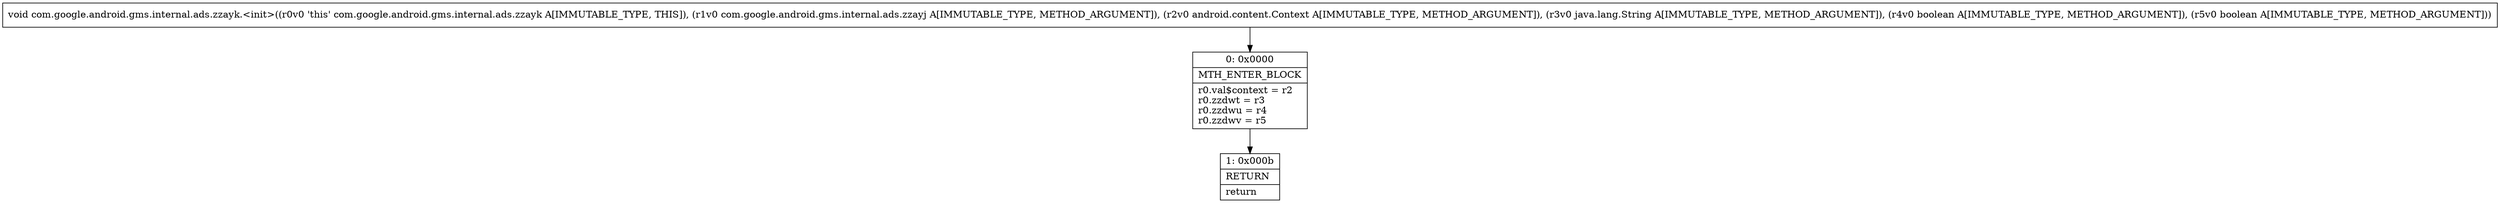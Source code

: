 digraph "CFG forcom.google.android.gms.internal.ads.zzayk.\<init\>(Lcom\/google\/android\/gms\/internal\/ads\/zzayj;Landroid\/content\/Context;Ljava\/lang\/String;ZZ)V" {
Node_0 [shape=record,label="{0\:\ 0x0000|MTH_ENTER_BLOCK\l|r0.val$context = r2\lr0.zzdwt = r3\lr0.zzdwu = r4\lr0.zzdwv = r5\l}"];
Node_1 [shape=record,label="{1\:\ 0x000b|RETURN\l|return\l}"];
MethodNode[shape=record,label="{void com.google.android.gms.internal.ads.zzayk.\<init\>((r0v0 'this' com.google.android.gms.internal.ads.zzayk A[IMMUTABLE_TYPE, THIS]), (r1v0 com.google.android.gms.internal.ads.zzayj A[IMMUTABLE_TYPE, METHOD_ARGUMENT]), (r2v0 android.content.Context A[IMMUTABLE_TYPE, METHOD_ARGUMENT]), (r3v0 java.lang.String A[IMMUTABLE_TYPE, METHOD_ARGUMENT]), (r4v0 boolean A[IMMUTABLE_TYPE, METHOD_ARGUMENT]), (r5v0 boolean A[IMMUTABLE_TYPE, METHOD_ARGUMENT])) }"];
MethodNode -> Node_0;
Node_0 -> Node_1;
}

